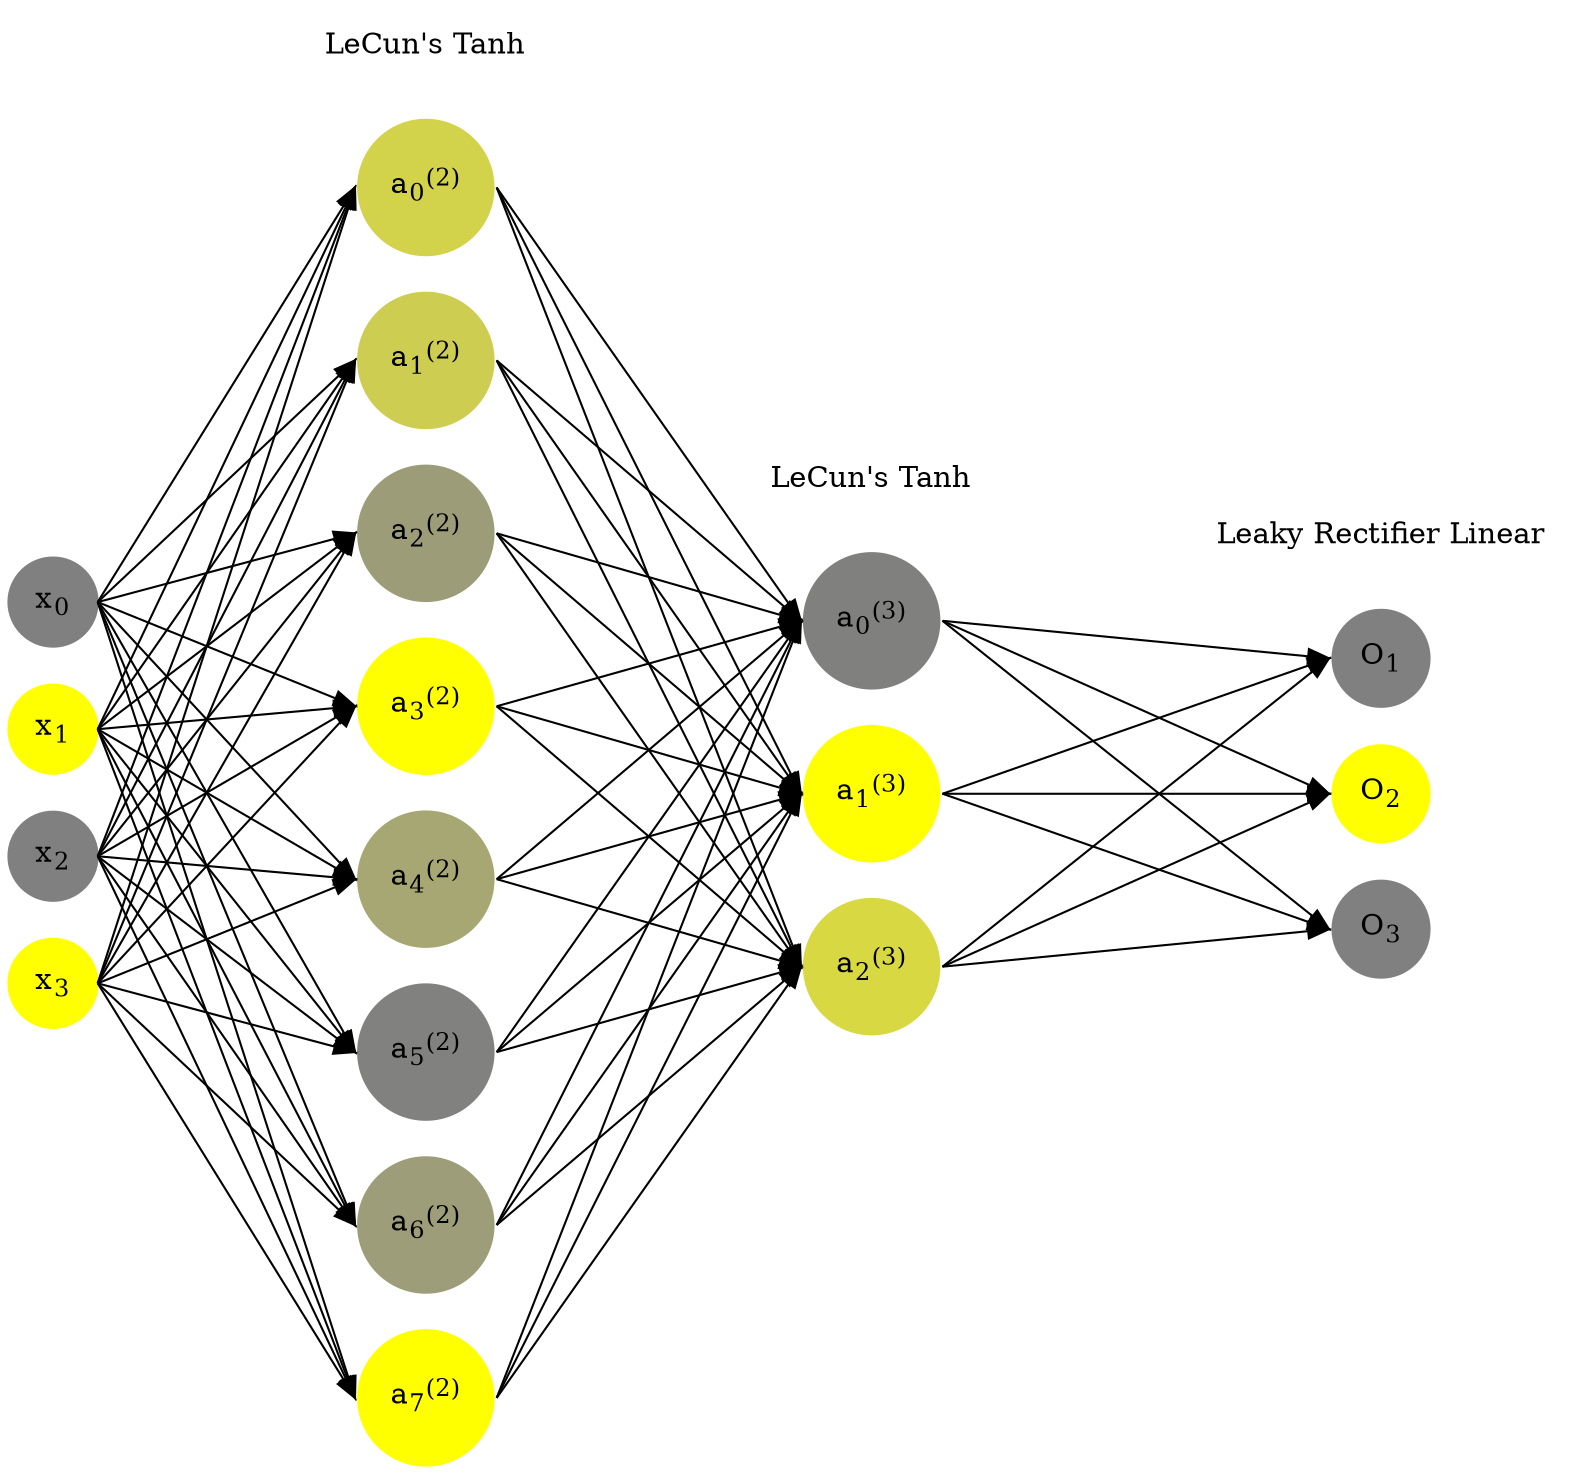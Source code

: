 digraph G {
	rankdir = LR;
	splines=false;
	edge[style=invis];
	ranksep= 1.4;
	{
	node [shape=circle, color="0.1667, 0.0, 0.5", style=filled, fillcolor="0.1667, 0.0, 0.5"];
	x0 [label=<x<sub>0</sub>>];
	}
	{
	node [shape=circle, color="0.1667, 1.0, 1.0", style=filled, fillcolor="0.1667, 1.0, 1.0"];
	x1 [label=<x<sub>1</sub>>];
	}
	{
	node [shape=circle, color="0.1667, 0.0, 0.5", style=filled, fillcolor="0.1667, 0.0, 0.5"];
	x2 [label=<x<sub>2</sub>>];
	}
	{
	node [shape=circle, color="0.1667, 1.0, 1.0", style=filled, fillcolor="0.1667, 1.0, 1.0"];
	x3 [label=<x<sub>3</sub>>];
	}
	{
	node [shape=circle, color="0.1667, 0.641826, 0.820913", style=filled, fillcolor="0.1667, 0.641826, 0.820913"];
	a02 [label=<a<sub>0</sub><sup>(2)</sup>>];
	}
	{
	node [shape=circle, color="0.1667, 0.603088, 0.801544", style=filled, fillcolor="0.1667, 0.603088, 0.801544"];
	a12 [label=<a<sub>1</sub><sup>(2)</sup>>];
	}
	{
	node [shape=circle, color="0.1667, 0.226528, 0.613264", style=filled, fillcolor="0.1667, 0.226528, 0.613264"];
	a22 [label=<a<sub>2</sub><sup>(2)</sup>>];
	}
	{
	node [shape=circle, color="0.1667, 1.335332, 1.167666", style=filled, fillcolor="0.1667, 1.335332, 1.167666"];
	a32 [label=<a<sub>3</sub><sup>(2)</sup>>];
	}
	{
	node [shape=circle, color="0.1667, 0.309877, 0.654939", style=filled, fillcolor="0.1667, 0.309877, 0.654939"];
	a42 [label=<a<sub>4</sub><sup>(2)</sup>>];
	}
	{
	node [shape=circle, color="0.1667, 0.014814, 0.507407", style=filled, fillcolor="0.1667, 0.014814, 0.507407"];
	a52 [label=<a<sub>5</sub><sup>(2)</sup>>];
	}
	{
	node [shape=circle, color="0.1667, 0.233252, 0.616626", style=filled, fillcolor="0.1667, 0.233252, 0.616626"];
	a62 [label=<a<sub>6</sub><sup>(2)</sup>>];
	}
	{
	node [shape=circle, color="0.1667, 1.124247, 1.062123", style=filled, fillcolor="0.1667, 1.124247, 1.062123"];
	a72 [label=<a<sub>7</sub><sup>(2)</sup>>];
	}
	{
	node [shape=circle, color="0.1667, 0.006649, 0.503324", style=filled, fillcolor="0.1667, 0.006649, 0.503324"];
	a03 [label=<a<sub>0</sub><sup>(3)</sup>>];
	}
	{
	node [shape=circle, color="0.1667, 1.497222, 1.248611", style=filled, fillcolor="0.1667, 1.497222, 1.248611"];
	a13 [label=<a<sub>1</sub><sup>(3)</sup>>];
	}
	{
	node [shape=circle, color="0.1667, 0.694641, 0.847320", style=filled, fillcolor="0.1667, 0.694641, 0.847320"];
	a23 [label=<a<sub>2</sub><sup>(3)</sup>>];
	}
	{
	node [shape=circle, color="0.1667, 0.0, 0.5", style=filled, fillcolor="0.1667, 0.0, 0.5"];
	O1 [label=<O<sub>1</sub>>];
	}
	{
	node [shape=circle, color="0.1667, 1.0, 1.0", style=filled, fillcolor="0.1667, 1.0, 1.0"];
	O2 [label=<O<sub>2</sub>>];
	}
	{
	node [shape=circle, color="0.1667, 0.0, 0.5", style=filled, fillcolor="0.1667, 0.0, 0.5"];
	O3 [label=<O<sub>3</sub>>];
	}
	{
	rank=same;
	x0->x1->x2->x3;
	}
	{
	rank=same;
	a02->a12->a22->a32->a42->a52->a62->a72;
	}
	{
	rank=same;
	a03->a13->a23;
	}
	{
	rank=same;
	O1->O2->O3;
	}
	l1 [shape=plaintext,label="LeCun's Tanh"];
	l1->a02;
	{rank=same; l1;a02};
	l2 [shape=plaintext,label="LeCun's Tanh"];
	l2->a03;
	{rank=same; l2;a03};
	l3 [shape=plaintext,label="Leaky Rectifier Linear"];
	l3->O1;
	{rank=same; l3;O1};
edge[style=solid, tailport=e, headport=w];
	{x0;x1;x2;x3} -> {a02;a12;a22;a32;a42;a52;a62;a72};
	{a02;a12;a22;a32;a42;a52;a62;a72} -> {a03;a13;a23};
	{a03;a13;a23} -> {O1,O2,O3};
}